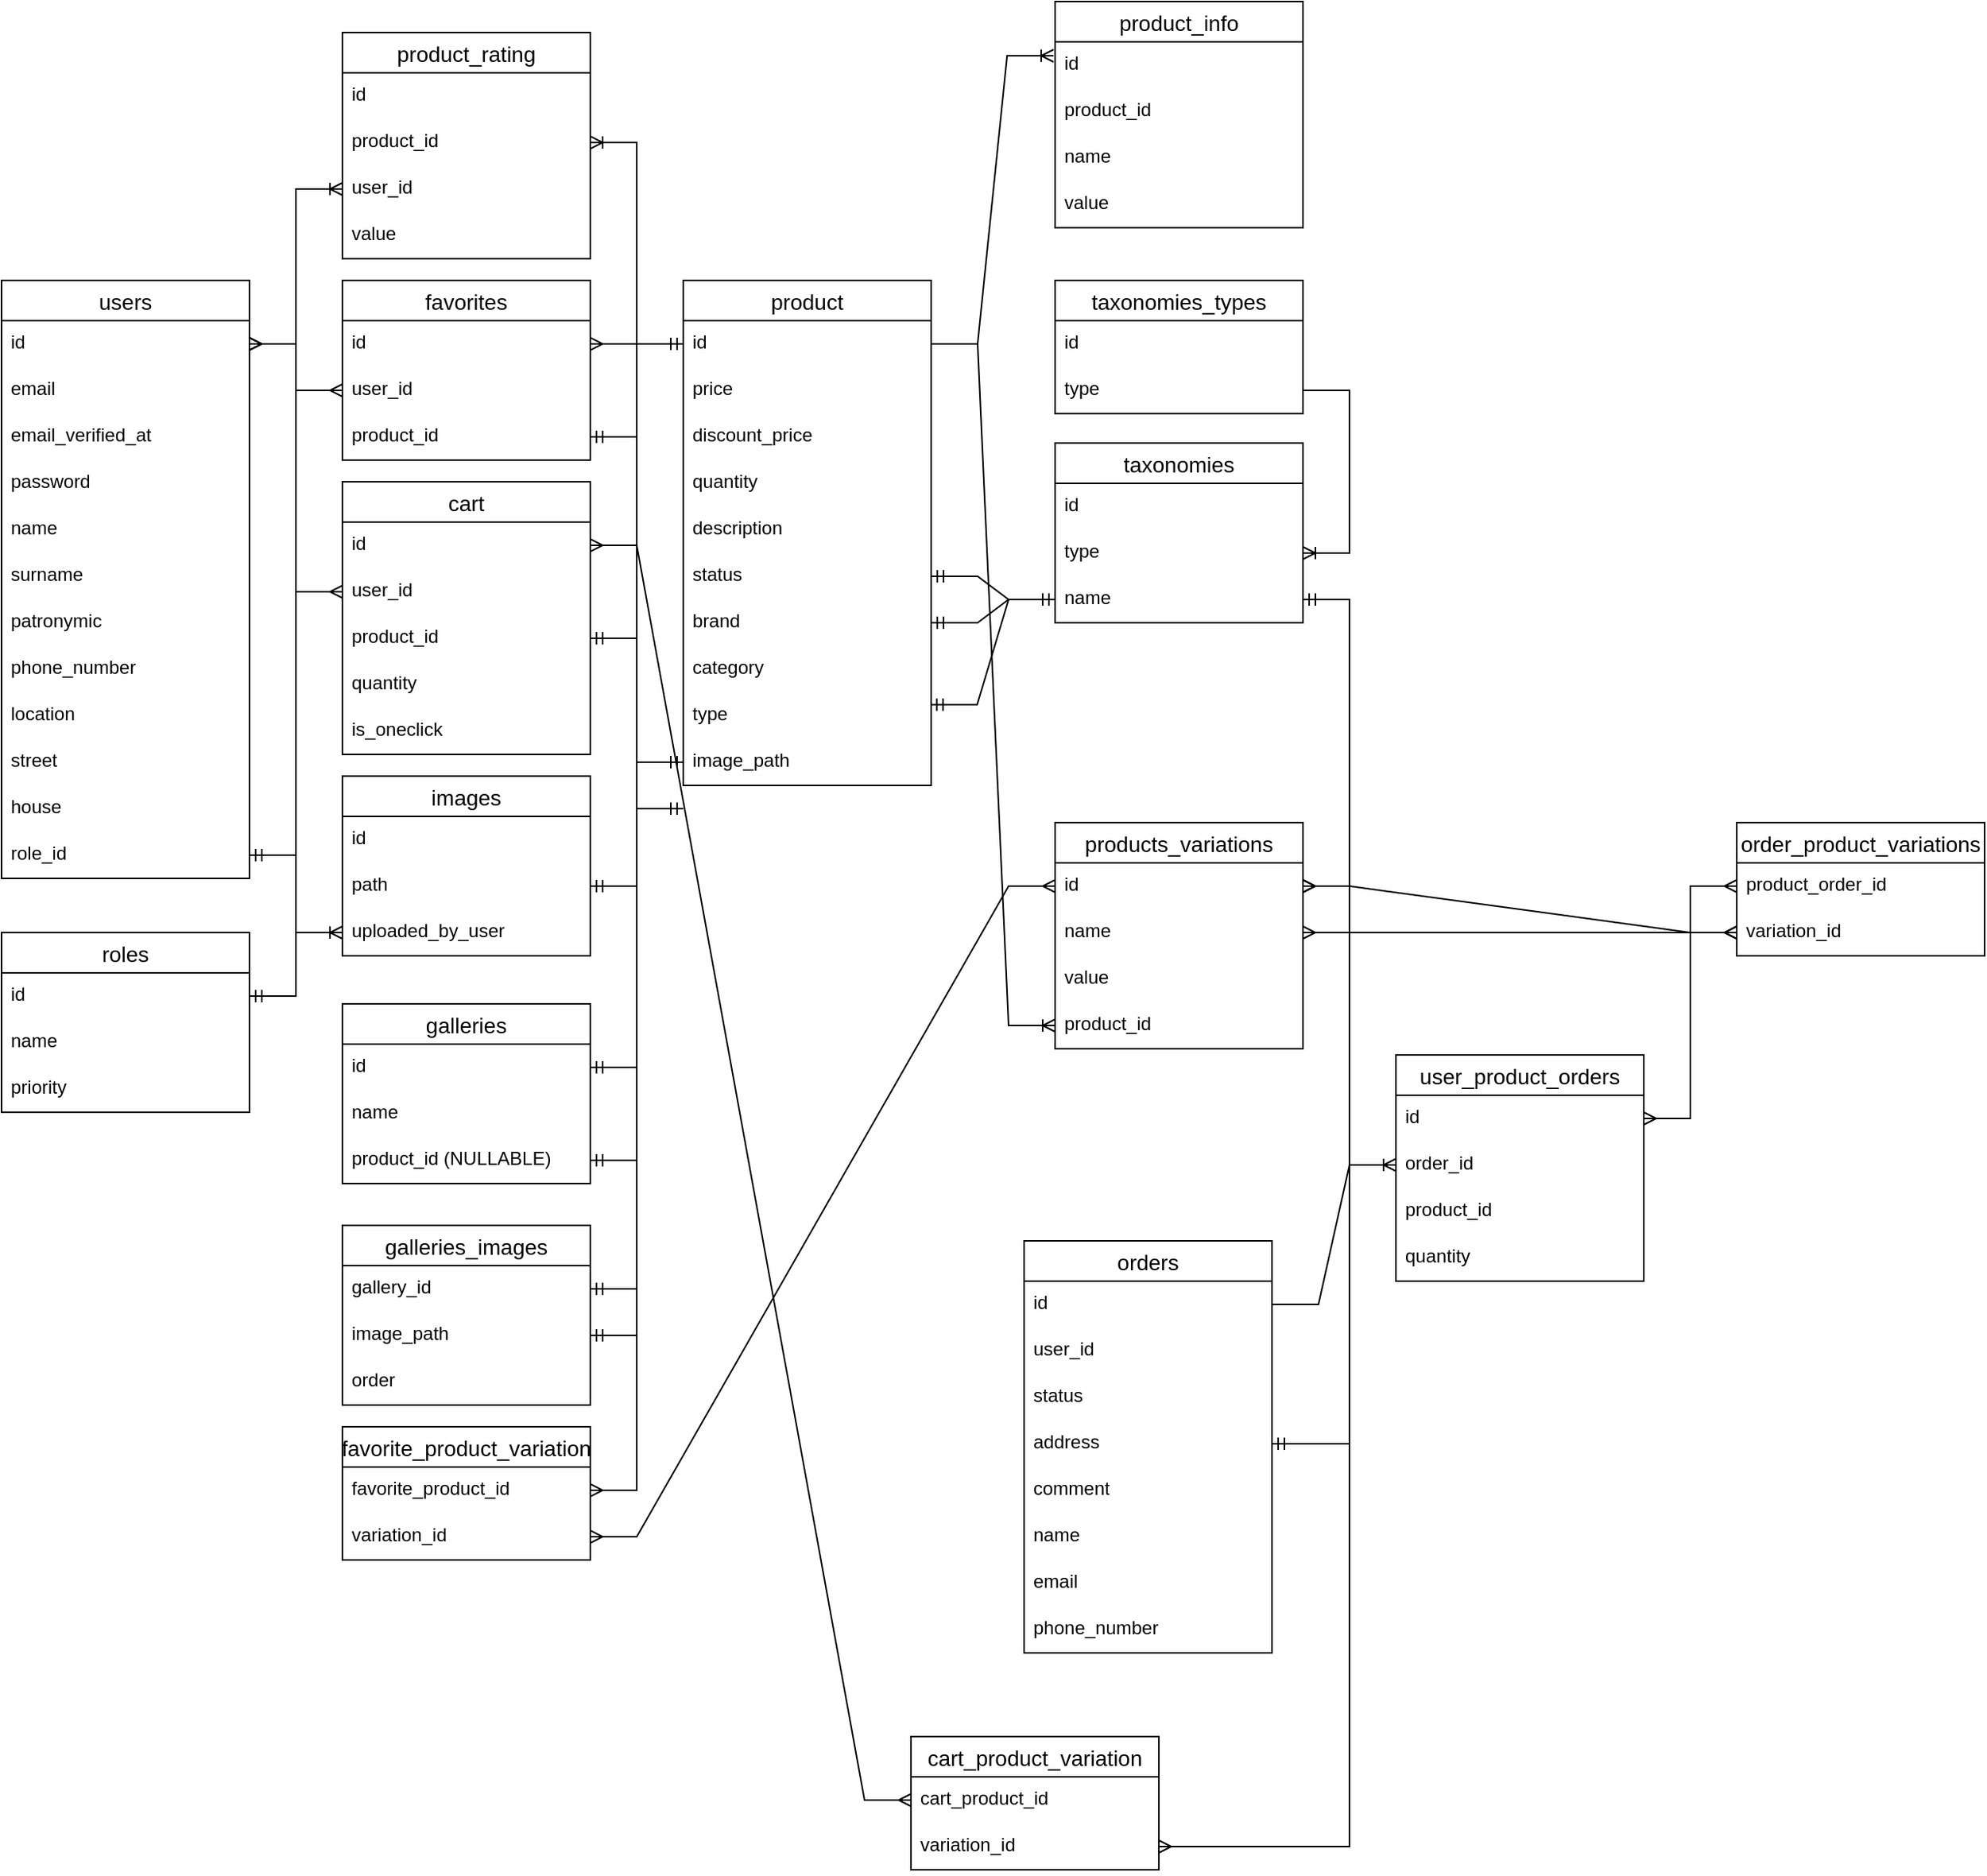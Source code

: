 <mxfile version="24.4.4" type="device">
  <diagram name="Страница — 1" id="0KLRjk4boROsnR19ZxE1">
    <mxGraphModel dx="1434" dy="1915" grid="1" gridSize="10" guides="1" tooltips="1" connect="1" arrows="1" fold="1" page="1" pageScale="1" pageWidth="827" pageHeight="1169" math="0" shadow="0">
      <root>
        <mxCell id="0" />
        <mxCell id="1" parent="0" />
        <mxCell id="eVIor8jqdRmrwRQDqGAC-1" value="users" style="swimlane;fontStyle=0;childLayout=stackLayout;horizontal=1;startSize=26;horizontalStack=0;resizeParent=1;resizeParentMax=0;resizeLast=0;collapsible=1;marginBottom=0;align=center;fontSize=14;" parent="1" vertex="1">
          <mxGeometry x="80" y="60" width="160" height="386" as="geometry" />
        </mxCell>
        <mxCell id="eVIor8jqdRmrwRQDqGAC-2" value="id&lt;div&gt;&lt;br&gt;&lt;/div&gt;" style="text;strokeColor=none;fillColor=none;spacingLeft=4;spacingRight=4;overflow=hidden;rotatable=0;points=[[0,0.5],[1,0.5]];portConstraint=eastwest;fontSize=12;whiteSpace=wrap;html=1;" parent="eVIor8jqdRmrwRQDqGAC-1" vertex="1">
          <mxGeometry y="26" width="160" height="30" as="geometry" />
        </mxCell>
        <mxCell id="eVIor8jqdRmrwRQDqGAC-3" value="email" style="text;strokeColor=none;fillColor=none;spacingLeft=4;spacingRight=4;overflow=hidden;rotatable=0;points=[[0,0.5],[1,0.5]];portConstraint=eastwest;fontSize=12;whiteSpace=wrap;html=1;" parent="eVIor8jqdRmrwRQDqGAC-1" vertex="1">
          <mxGeometry y="56" width="160" height="30" as="geometry" />
        </mxCell>
        <mxCell id="eVIor8jqdRmrwRQDqGAC-4" value="email_verified_at" style="text;strokeColor=none;fillColor=none;spacingLeft=4;spacingRight=4;overflow=hidden;rotatable=0;points=[[0,0.5],[1,0.5]];portConstraint=eastwest;fontSize=12;whiteSpace=wrap;html=1;" parent="eVIor8jqdRmrwRQDqGAC-1" vertex="1">
          <mxGeometry y="86" width="160" height="30" as="geometry" />
        </mxCell>
        <mxCell id="eVIor8jqdRmrwRQDqGAC-5" value="password" style="text;strokeColor=none;fillColor=none;spacingLeft=4;spacingRight=4;overflow=hidden;rotatable=0;points=[[0,0.5],[1,0.5]];portConstraint=eastwest;fontSize=12;whiteSpace=wrap;html=1;" parent="eVIor8jqdRmrwRQDqGAC-1" vertex="1">
          <mxGeometry y="116" width="160" height="30" as="geometry" />
        </mxCell>
        <mxCell id="eVIor8jqdRmrwRQDqGAC-11" value="name" style="text;strokeColor=none;fillColor=none;spacingLeft=4;spacingRight=4;overflow=hidden;rotatable=0;points=[[0,0.5],[1,0.5]];portConstraint=eastwest;fontSize=12;whiteSpace=wrap;html=1;" parent="eVIor8jqdRmrwRQDqGAC-1" vertex="1">
          <mxGeometry y="146" width="160" height="30" as="geometry" />
        </mxCell>
        <mxCell id="eVIor8jqdRmrwRQDqGAC-13" value="surname" style="text;strokeColor=none;fillColor=none;spacingLeft=4;spacingRight=4;overflow=hidden;rotatable=0;points=[[0,0.5],[1,0.5]];portConstraint=eastwest;fontSize=12;whiteSpace=wrap;html=1;" parent="eVIor8jqdRmrwRQDqGAC-1" vertex="1">
          <mxGeometry y="176" width="160" height="30" as="geometry" />
        </mxCell>
        <mxCell id="eVIor8jqdRmrwRQDqGAC-12" value="patronymic" style="text;strokeColor=none;fillColor=none;spacingLeft=4;spacingRight=4;overflow=hidden;rotatable=0;points=[[0,0.5],[1,0.5]];portConstraint=eastwest;fontSize=12;whiteSpace=wrap;html=1;" parent="eVIor8jqdRmrwRQDqGAC-1" vertex="1">
          <mxGeometry y="206" width="160" height="30" as="geometry" />
        </mxCell>
        <mxCell id="eVIor8jqdRmrwRQDqGAC-14" value="phone_number" style="text;strokeColor=none;fillColor=none;spacingLeft=4;spacingRight=4;overflow=hidden;rotatable=0;points=[[0,0.5],[1,0.5]];portConstraint=eastwest;fontSize=12;whiteSpace=wrap;html=1;" parent="eVIor8jqdRmrwRQDqGAC-1" vertex="1">
          <mxGeometry y="236" width="160" height="30" as="geometry" />
        </mxCell>
        <mxCell id="eVIor8jqdRmrwRQDqGAC-15" value="location" style="text;strokeColor=none;fillColor=none;spacingLeft=4;spacingRight=4;overflow=hidden;rotatable=0;points=[[0,0.5],[1,0.5]];portConstraint=eastwest;fontSize=12;whiteSpace=wrap;html=1;" parent="eVIor8jqdRmrwRQDqGAC-1" vertex="1">
          <mxGeometry y="266" width="160" height="30" as="geometry" />
        </mxCell>
        <mxCell id="eVIor8jqdRmrwRQDqGAC-16" value="street" style="text;strokeColor=none;fillColor=none;spacingLeft=4;spacingRight=4;overflow=hidden;rotatable=0;points=[[0,0.5],[1,0.5]];portConstraint=eastwest;fontSize=12;whiteSpace=wrap;html=1;" parent="eVIor8jqdRmrwRQDqGAC-1" vertex="1">
          <mxGeometry y="296" width="160" height="30" as="geometry" />
        </mxCell>
        <mxCell id="eVIor8jqdRmrwRQDqGAC-17" value="house" style="text;strokeColor=none;fillColor=none;spacingLeft=4;spacingRight=4;overflow=hidden;rotatable=0;points=[[0,0.5],[1,0.5]];portConstraint=eastwest;fontSize=12;whiteSpace=wrap;html=1;" parent="eVIor8jqdRmrwRQDqGAC-1" vertex="1">
          <mxGeometry y="326" width="160" height="30" as="geometry" />
        </mxCell>
        <mxCell id="eVIor8jqdRmrwRQDqGAC-18" value="role_id" style="text;strokeColor=none;fillColor=none;spacingLeft=4;spacingRight=4;overflow=hidden;rotatable=0;points=[[0,0.5],[1,0.5]];portConstraint=eastwest;fontSize=12;whiteSpace=wrap;html=1;" parent="eVIor8jqdRmrwRQDqGAC-1" vertex="1">
          <mxGeometry y="356" width="160" height="30" as="geometry" />
        </mxCell>
        <mxCell id="eVIor8jqdRmrwRQDqGAC-19" value="favorites" style="swimlane;fontStyle=0;childLayout=stackLayout;horizontal=1;startSize=26;horizontalStack=0;resizeParent=1;resizeParentMax=0;resizeLast=0;collapsible=1;marginBottom=0;align=center;fontSize=14;" parent="1" vertex="1">
          <mxGeometry x="300" y="60" width="160" height="116" as="geometry" />
        </mxCell>
        <mxCell id="eVIor8jqdRmrwRQDqGAC-20" value="id" style="text;strokeColor=none;fillColor=none;spacingLeft=4;spacingRight=4;overflow=hidden;rotatable=0;points=[[0,0.5],[1,0.5]];portConstraint=eastwest;fontSize=12;whiteSpace=wrap;html=1;" parent="eVIor8jqdRmrwRQDqGAC-19" vertex="1">
          <mxGeometry y="26" width="160" height="30" as="geometry" />
        </mxCell>
        <mxCell id="eVIor8jqdRmrwRQDqGAC-21" value="user_id" style="text;strokeColor=none;fillColor=none;spacingLeft=4;spacingRight=4;overflow=hidden;rotatable=0;points=[[0,0.5],[1,0.5]];portConstraint=eastwest;fontSize=12;whiteSpace=wrap;html=1;" parent="eVIor8jqdRmrwRQDqGAC-19" vertex="1">
          <mxGeometry y="56" width="160" height="30" as="geometry" />
        </mxCell>
        <mxCell id="eVIor8jqdRmrwRQDqGAC-22" value="product_id" style="text;strokeColor=none;fillColor=none;spacingLeft=4;spacingRight=4;overflow=hidden;rotatable=0;points=[[0,0.5],[1,0.5]];portConstraint=eastwest;fontSize=12;whiteSpace=wrap;html=1;" parent="eVIor8jqdRmrwRQDqGAC-19" vertex="1">
          <mxGeometry y="86" width="160" height="30" as="geometry" />
        </mxCell>
        <mxCell id="eVIor8jqdRmrwRQDqGAC-24" value="cart" style="swimlane;fontStyle=0;childLayout=stackLayout;horizontal=1;startSize=26;horizontalStack=0;resizeParent=1;resizeParentMax=0;resizeLast=0;collapsible=1;marginBottom=0;align=center;fontSize=14;" parent="1" vertex="1">
          <mxGeometry x="300" y="190" width="160" height="176" as="geometry" />
        </mxCell>
        <mxCell id="eVIor8jqdRmrwRQDqGAC-25" value="id" style="text;strokeColor=none;fillColor=none;spacingLeft=4;spacingRight=4;overflow=hidden;rotatable=0;points=[[0,0.5],[1,0.5]];portConstraint=eastwest;fontSize=12;whiteSpace=wrap;html=1;" parent="eVIor8jqdRmrwRQDqGAC-24" vertex="1">
          <mxGeometry y="26" width="160" height="30" as="geometry" />
        </mxCell>
        <mxCell id="eVIor8jqdRmrwRQDqGAC-26" value="user_id" style="text;strokeColor=none;fillColor=none;spacingLeft=4;spacingRight=4;overflow=hidden;rotatable=0;points=[[0,0.5],[1,0.5]];portConstraint=eastwest;fontSize=12;whiteSpace=wrap;html=1;" parent="eVIor8jqdRmrwRQDqGAC-24" vertex="1">
          <mxGeometry y="56" width="160" height="30" as="geometry" />
        </mxCell>
        <mxCell id="eVIor8jqdRmrwRQDqGAC-27" value="product_id" style="text;strokeColor=none;fillColor=none;spacingLeft=4;spacingRight=4;overflow=hidden;rotatable=0;points=[[0,0.5],[1,0.5]];portConstraint=eastwest;fontSize=12;whiteSpace=wrap;html=1;" parent="eVIor8jqdRmrwRQDqGAC-24" vertex="1">
          <mxGeometry y="86" width="160" height="30" as="geometry" />
        </mxCell>
        <mxCell id="eVIor8jqdRmrwRQDqGAC-32" value="quantity" style="text;strokeColor=none;fillColor=none;spacingLeft=4;spacingRight=4;overflow=hidden;rotatable=0;points=[[0,0.5],[1,0.5]];portConstraint=eastwest;fontSize=12;whiteSpace=wrap;html=1;" parent="eVIor8jqdRmrwRQDqGAC-24" vertex="1">
          <mxGeometry y="116" width="160" height="30" as="geometry" />
        </mxCell>
        <mxCell id="MGHwv4TvZFwmyJt3UdFU-7" value="is_oneclick" style="text;strokeColor=none;fillColor=none;spacingLeft=4;spacingRight=4;overflow=hidden;rotatable=0;points=[[0,0.5],[1,0.5]];portConstraint=eastwest;fontSize=12;whiteSpace=wrap;html=1;" parent="eVIor8jqdRmrwRQDqGAC-24" vertex="1">
          <mxGeometry y="146" width="160" height="30" as="geometry" />
        </mxCell>
        <mxCell id="eVIor8jqdRmrwRQDqGAC-35" value="" style="edgeStyle=entityRelationEdgeStyle;fontSize=12;html=1;endArrow=ERmany;startArrow=ERmany;rounded=0;exitX=1;exitY=0.5;exitDx=0;exitDy=0;" parent="1" source="eVIor8jqdRmrwRQDqGAC-2" target="eVIor8jqdRmrwRQDqGAC-26" edge="1">
          <mxGeometry width="100" height="100" relative="1" as="geometry">
            <mxPoint x="320" y="320" as="sourcePoint" />
            <mxPoint x="420" y="220" as="targetPoint" />
          </mxGeometry>
        </mxCell>
        <mxCell id="eVIor8jqdRmrwRQDqGAC-41" value="" style="edgeStyle=entityRelationEdgeStyle;fontSize=12;html=1;endArrow=ERmany;startArrow=ERmany;rounded=0;" parent="1" source="eVIor8jqdRmrwRQDqGAC-2" target="eVIor8jqdRmrwRQDqGAC-21" edge="1">
          <mxGeometry width="100" height="100" relative="1" as="geometry">
            <mxPoint x="320" y="320" as="sourcePoint" />
            <mxPoint x="420" y="220" as="targetPoint" />
          </mxGeometry>
        </mxCell>
        <mxCell id="eVIor8jqdRmrwRQDqGAC-42" value="product" style="swimlane;fontStyle=0;childLayout=stackLayout;horizontal=1;startSize=26;horizontalStack=0;resizeParent=1;resizeParentMax=0;resizeLast=0;collapsible=1;marginBottom=0;align=center;fontSize=14;" parent="1" vertex="1">
          <mxGeometry x="520" y="60" width="160" height="326" as="geometry" />
        </mxCell>
        <mxCell id="eVIor8jqdRmrwRQDqGAC-43" value="id" style="text;strokeColor=none;fillColor=none;spacingLeft=4;spacingRight=4;overflow=hidden;rotatable=0;points=[[0,0.5],[1,0.5]];portConstraint=eastwest;fontSize=12;whiteSpace=wrap;html=1;" parent="eVIor8jqdRmrwRQDqGAC-42" vertex="1">
          <mxGeometry y="26" width="160" height="30" as="geometry" />
        </mxCell>
        <mxCell id="eVIor8jqdRmrwRQDqGAC-44" value="price" style="text;strokeColor=none;fillColor=none;spacingLeft=4;spacingRight=4;overflow=hidden;rotatable=0;points=[[0,0.5],[1,0.5]];portConstraint=eastwest;fontSize=12;whiteSpace=wrap;html=1;" parent="eVIor8jqdRmrwRQDqGAC-42" vertex="1">
          <mxGeometry y="56" width="160" height="30" as="geometry" />
        </mxCell>
        <mxCell id="eVIor8jqdRmrwRQDqGAC-45" value="discount_price" style="text;strokeColor=none;fillColor=none;spacingLeft=4;spacingRight=4;overflow=hidden;rotatable=0;points=[[0,0.5],[1,0.5]];portConstraint=eastwest;fontSize=12;whiteSpace=wrap;html=1;" parent="eVIor8jqdRmrwRQDqGAC-42" vertex="1">
          <mxGeometry y="86" width="160" height="30" as="geometry" />
        </mxCell>
        <mxCell id="eVIor8jqdRmrwRQDqGAC-52" value="quantity" style="text;strokeColor=none;fillColor=none;spacingLeft=4;spacingRight=4;overflow=hidden;rotatable=0;points=[[0,0.5],[1,0.5]];portConstraint=eastwest;fontSize=12;whiteSpace=wrap;html=1;" parent="eVIor8jqdRmrwRQDqGAC-42" vertex="1">
          <mxGeometry y="116" width="160" height="30" as="geometry" />
        </mxCell>
        <mxCell id="eVIor8jqdRmrwRQDqGAC-51" value="description" style="text;strokeColor=none;fillColor=none;spacingLeft=4;spacingRight=4;overflow=hidden;rotatable=0;points=[[0,0.5],[1,0.5]];portConstraint=eastwest;fontSize=12;whiteSpace=wrap;html=1;" parent="eVIor8jqdRmrwRQDqGAC-42" vertex="1">
          <mxGeometry y="146" width="160" height="30" as="geometry" />
        </mxCell>
        <mxCell id="eVIor8jqdRmrwRQDqGAC-50" value="status" style="text;strokeColor=none;fillColor=none;spacingLeft=4;spacingRight=4;overflow=hidden;rotatable=0;points=[[0,0.5],[1,0.5]];portConstraint=eastwest;fontSize=12;whiteSpace=wrap;html=1;" parent="eVIor8jqdRmrwRQDqGAC-42" vertex="1">
          <mxGeometry y="176" width="160" height="30" as="geometry" />
        </mxCell>
        <mxCell id="eVIor8jqdRmrwRQDqGAC-49" value="brand" style="text;strokeColor=none;fillColor=none;spacingLeft=4;spacingRight=4;overflow=hidden;rotatable=0;points=[[0,0.5],[1,0.5]];portConstraint=eastwest;fontSize=12;whiteSpace=wrap;html=1;" parent="eVIor8jqdRmrwRQDqGAC-42" vertex="1">
          <mxGeometry y="206" width="160" height="30" as="geometry" />
        </mxCell>
        <mxCell id="eVIor8jqdRmrwRQDqGAC-47" value="category" style="text;strokeColor=none;fillColor=none;spacingLeft=4;spacingRight=4;overflow=hidden;rotatable=0;points=[[0,0.5],[1,0.5]];portConstraint=eastwest;fontSize=12;whiteSpace=wrap;html=1;" parent="eVIor8jqdRmrwRQDqGAC-42" vertex="1">
          <mxGeometry y="236" width="160" height="30" as="geometry" />
        </mxCell>
        <mxCell id="eVIor8jqdRmrwRQDqGAC-48" value="type" style="text;strokeColor=none;fillColor=none;spacingLeft=4;spacingRight=4;overflow=hidden;rotatable=0;points=[[0,0.5],[1,0.5]];portConstraint=eastwest;fontSize=12;whiteSpace=wrap;html=1;" parent="eVIor8jqdRmrwRQDqGAC-42" vertex="1">
          <mxGeometry y="266" width="160" height="30" as="geometry" />
        </mxCell>
        <mxCell id="eVIor8jqdRmrwRQDqGAC-53" value="image_path" style="text;strokeColor=none;fillColor=none;spacingLeft=4;spacingRight=4;overflow=hidden;rotatable=0;points=[[0,0.5],[1,0.5]];portConstraint=eastwest;fontSize=12;whiteSpace=wrap;html=1;" parent="eVIor8jqdRmrwRQDqGAC-42" vertex="1">
          <mxGeometry y="296" width="160" height="30" as="geometry" />
        </mxCell>
        <mxCell id="eVIor8jqdRmrwRQDqGAC-54" value="taxonomies_types" style="swimlane;fontStyle=0;childLayout=stackLayout;horizontal=1;startSize=26;horizontalStack=0;resizeParent=1;resizeParentMax=0;resizeLast=0;collapsible=1;marginBottom=0;align=center;fontSize=14;" parent="1" vertex="1">
          <mxGeometry x="760" y="60" width="160" height="86" as="geometry" />
        </mxCell>
        <mxCell id="eVIor8jqdRmrwRQDqGAC-55" value="id" style="text;strokeColor=none;fillColor=none;spacingLeft=4;spacingRight=4;overflow=hidden;rotatable=0;points=[[0,0.5],[1,0.5]];portConstraint=eastwest;fontSize=12;whiteSpace=wrap;html=1;" parent="eVIor8jqdRmrwRQDqGAC-54" vertex="1">
          <mxGeometry y="26" width="160" height="30" as="geometry" />
        </mxCell>
        <mxCell id="eVIor8jqdRmrwRQDqGAC-56" value="type" style="text;strokeColor=none;fillColor=none;spacingLeft=4;spacingRight=4;overflow=hidden;rotatable=0;points=[[0,0.5],[1,0.5]];portConstraint=eastwest;fontSize=12;whiteSpace=wrap;html=1;" parent="eVIor8jqdRmrwRQDqGAC-54" vertex="1">
          <mxGeometry y="56" width="160" height="30" as="geometry" />
        </mxCell>
        <mxCell id="eVIor8jqdRmrwRQDqGAC-58" value="taxonomies" style="swimlane;fontStyle=0;childLayout=stackLayout;horizontal=1;startSize=26;horizontalStack=0;resizeParent=1;resizeParentMax=0;resizeLast=0;collapsible=1;marginBottom=0;align=center;fontSize=14;" parent="1" vertex="1">
          <mxGeometry x="760" y="165" width="160" height="116" as="geometry" />
        </mxCell>
        <mxCell id="eVIor8jqdRmrwRQDqGAC-59" value="id" style="text;strokeColor=none;fillColor=none;spacingLeft=4;spacingRight=4;overflow=hidden;rotatable=0;points=[[0,0.5],[1,0.5]];portConstraint=eastwest;fontSize=12;whiteSpace=wrap;html=1;" parent="eVIor8jqdRmrwRQDqGAC-58" vertex="1">
          <mxGeometry y="26" width="160" height="30" as="geometry" />
        </mxCell>
        <mxCell id="eVIor8jqdRmrwRQDqGAC-60" value="type" style="text;strokeColor=none;fillColor=none;spacingLeft=4;spacingRight=4;overflow=hidden;rotatable=0;points=[[0,0.5],[1,0.5]];portConstraint=eastwest;fontSize=12;whiteSpace=wrap;html=1;" parent="eVIor8jqdRmrwRQDqGAC-58" vertex="1">
          <mxGeometry y="56" width="160" height="30" as="geometry" />
        </mxCell>
        <mxCell id="eVIor8jqdRmrwRQDqGAC-61" value="name" style="text;strokeColor=none;fillColor=none;spacingLeft=4;spacingRight=4;overflow=hidden;rotatable=0;points=[[0,0.5],[1,0.5]];portConstraint=eastwest;fontSize=12;whiteSpace=wrap;html=1;" parent="eVIor8jqdRmrwRQDqGAC-58" vertex="1">
          <mxGeometry y="86" width="160" height="30" as="geometry" />
        </mxCell>
        <mxCell id="eVIor8jqdRmrwRQDqGAC-63" value="" style="edgeStyle=entityRelationEdgeStyle;fontSize=12;html=1;endArrow=ERoneToMany;rounded=0;" parent="1" source="eVIor8jqdRmrwRQDqGAC-56" target="eVIor8jqdRmrwRQDqGAC-60" edge="1">
          <mxGeometry width="100" height="100" relative="1" as="geometry">
            <mxPoint x="780" y="260" as="sourcePoint" />
            <mxPoint x="880" y="160" as="targetPoint" />
          </mxGeometry>
        </mxCell>
        <mxCell id="eVIor8jqdRmrwRQDqGAC-64" value="" style="edgeStyle=entityRelationEdgeStyle;fontSize=12;html=1;endArrow=ERmandOne;startArrow=ERmandOne;rounded=0;" parent="1" source="eVIor8jqdRmrwRQDqGAC-50" target="eVIor8jqdRmrwRQDqGAC-61" edge="1">
          <mxGeometry width="100" height="100" relative="1" as="geometry">
            <mxPoint x="780" y="260" as="sourcePoint" />
            <mxPoint x="880" y="160" as="targetPoint" />
          </mxGeometry>
        </mxCell>
        <mxCell id="eVIor8jqdRmrwRQDqGAC-65" value="" style="edgeStyle=entityRelationEdgeStyle;fontSize=12;html=1;endArrow=ERmandOne;startArrow=ERmandOne;rounded=0;" parent="1" source="eVIor8jqdRmrwRQDqGAC-49" target="eVIor8jqdRmrwRQDqGAC-61" edge="1">
          <mxGeometry width="100" height="100" relative="1" as="geometry">
            <mxPoint x="690" y="320" as="sourcePoint" />
            <mxPoint x="790" y="220" as="targetPoint" />
          </mxGeometry>
        </mxCell>
        <mxCell id="eVIor8jqdRmrwRQDqGAC-66" value="" style="edgeStyle=entityRelationEdgeStyle;fontSize=12;html=1;endArrow=ERmandOne;startArrow=ERmandOne;rounded=0;exitX=0.998;exitY=0.264;exitDx=0;exitDy=0;exitPerimeter=0;" parent="1" source="eVIor8jqdRmrwRQDqGAC-48" target="eVIor8jqdRmrwRQDqGAC-61" edge="1">
          <mxGeometry width="100" height="100" relative="1" as="geometry">
            <mxPoint x="780" y="260" as="sourcePoint" />
            <mxPoint x="880" y="160" as="targetPoint" />
          </mxGeometry>
        </mxCell>
        <mxCell id="eVIor8jqdRmrwRQDqGAC-67" value="images" style="swimlane;fontStyle=0;childLayout=stackLayout;horizontal=1;startSize=26;horizontalStack=0;resizeParent=1;resizeParentMax=0;resizeLast=0;collapsible=1;marginBottom=0;align=center;fontSize=14;" parent="1" vertex="1">
          <mxGeometry x="300" y="380" width="160" height="116" as="geometry" />
        </mxCell>
        <mxCell id="eVIor8jqdRmrwRQDqGAC-68" value="id" style="text;strokeColor=none;fillColor=none;spacingLeft=4;spacingRight=4;overflow=hidden;rotatable=0;points=[[0,0.5],[1,0.5]];portConstraint=eastwest;fontSize=12;whiteSpace=wrap;html=1;" parent="eVIor8jqdRmrwRQDqGAC-67" vertex="1">
          <mxGeometry y="26" width="160" height="30" as="geometry" />
        </mxCell>
        <mxCell id="eVIor8jqdRmrwRQDqGAC-69" value="path" style="text;strokeColor=none;fillColor=none;spacingLeft=4;spacingRight=4;overflow=hidden;rotatable=0;points=[[0,0.5],[1,0.5]];portConstraint=eastwest;fontSize=12;whiteSpace=wrap;html=1;" parent="eVIor8jqdRmrwRQDqGAC-67" vertex="1">
          <mxGeometry y="56" width="160" height="30" as="geometry" />
        </mxCell>
        <mxCell id="eVIor8jqdRmrwRQDqGAC-71" value="uploaded_by_user" style="text;strokeColor=none;fillColor=none;spacingLeft=4;spacingRight=4;overflow=hidden;rotatable=0;points=[[0,0.5],[1,0.5]];portConstraint=eastwest;fontSize=12;whiteSpace=wrap;html=1;" parent="eVIor8jqdRmrwRQDqGAC-67" vertex="1">
          <mxGeometry y="86" width="160" height="30" as="geometry" />
        </mxCell>
        <mxCell id="eVIor8jqdRmrwRQDqGAC-72" value="" style="edgeStyle=entityRelationEdgeStyle;fontSize=12;html=1;endArrow=ERmandOne;startArrow=ERmandOne;rounded=0;" parent="1" source="eVIor8jqdRmrwRQDqGAC-53" target="eVIor8jqdRmrwRQDqGAC-69" edge="1">
          <mxGeometry width="100" height="100" relative="1" as="geometry">
            <mxPoint x="780" y="330" as="sourcePoint" />
            <mxPoint x="880" y="230" as="targetPoint" />
          </mxGeometry>
        </mxCell>
        <mxCell id="eVIor8jqdRmrwRQDqGAC-73" value="" style="edgeStyle=entityRelationEdgeStyle;fontSize=12;html=1;endArrow=ERmandOne;rounded=0;exitX=0;exitY=0.5;exitDx=0;exitDy=0;" parent="1" source="eVIor8jqdRmrwRQDqGAC-43" target="eVIor8jqdRmrwRQDqGAC-27" edge="1">
          <mxGeometry width="100" height="100" relative="1" as="geometry">
            <mxPoint x="820" y="40" as="sourcePoint" />
            <mxPoint x="630" y="-50" as="targetPoint" />
            <Array as="points">
              <mxPoint x="730" y="-10" />
              <mxPoint x="860" />
              <mxPoint x="840" y="10" />
            </Array>
          </mxGeometry>
        </mxCell>
        <mxCell id="eVIor8jqdRmrwRQDqGAC-75" value="" style="edgeStyle=entityRelationEdgeStyle;fontSize=12;html=1;endArrow=ERmandOne;rounded=0;" parent="1" source="eVIor8jqdRmrwRQDqGAC-43" target="eVIor8jqdRmrwRQDqGAC-22" edge="1">
          <mxGeometry width="100" height="100" relative="1" as="geometry">
            <mxPoint x="530" y="111" as="sourcePoint" />
            <mxPoint x="470" y="461" as="targetPoint" />
            <Array as="points">
              <mxPoint x="750" y="10" />
              <mxPoint x="880" y="20" />
              <mxPoint x="860" y="30" />
            </Array>
          </mxGeometry>
        </mxCell>
        <mxCell id="eVIor8jqdRmrwRQDqGAC-78" value="" style="edgeStyle=entityRelationEdgeStyle;fontSize=12;html=1;endArrow=ERoneToMany;rounded=0;" parent="1" source="eVIor8jqdRmrwRQDqGAC-2" target="eVIor8jqdRmrwRQDqGAC-71" edge="1">
          <mxGeometry width="100" height="100" relative="1" as="geometry">
            <mxPoint x="400" y="330" as="sourcePoint" />
            <mxPoint x="500" y="230" as="targetPoint" />
            <Array as="points">
              <mxPoint x="470" y="370" />
              <mxPoint x="400" y="560" />
            </Array>
          </mxGeometry>
        </mxCell>
        <mxCell id="eVIor8jqdRmrwRQDqGAC-83" value="orders" style="swimlane;fontStyle=0;childLayout=stackLayout;horizontal=1;startSize=26;horizontalStack=0;resizeParent=1;resizeParentMax=0;resizeLast=0;collapsible=1;marginBottom=0;align=center;fontSize=14;" parent="1" vertex="1">
          <mxGeometry x="740" y="680" width="160" height="266" as="geometry" />
        </mxCell>
        <mxCell id="eVIor8jqdRmrwRQDqGAC-84" value="id" style="text;strokeColor=none;fillColor=none;spacingLeft=4;spacingRight=4;overflow=hidden;rotatable=0;points=[[0,0.5],[1,0.5]];portConstraint=eastwest;fontSize=12;whiteSpace=wrap;html=1;" parent="eVIor8jqdRmrwRQDqGAC-83" vertex="1">
          <mxGeometry y="26" width="160" height="30" as="geometry" />
        </mxCell>
        <mxCell id="eVIor8jqdRmrwRQDqGAC-85" value="user_id" style="text;strokeColor=none;fillColor=none;spacingLeft=4;spacingRight=4;overflow=hidden;rotatable=0;points=[[0,0.5],[1,0.5]];portConstraint=eastwest;fontSize=12;whiteSpace=wrap;html=1;" parent="eVIor8jqdRmrwRQDqGAC-83" vertex="1">
          <mxGeometry y="56" width="160" height="30" as="geometry" />
        </mxCell>
        <mxCell id="MGHwv4TvZFwmyJt3UdFU-21" value="status" style="text;strokeColor=none;fillColor=none;spacingLeft=4;spacingRight=4;overflow=hidden;rotatable=0;points=[[0,0.5],[1,0.5]];portConstraint=eastwest;fontSize=12;whiteSpace=wrap;html=1;" parent="eVIor8jqdRmrwRQDqGAC-83" vertex="1">
          <mxGeometry y="86" width="160" height="30" as="geometry" />
        </mxCell>
        <mxCell id="eVIor8jqdRmrwRQDqGAC-93" value="address" style="text;strokeColor=none;fillColor=none;spacingLeft=4;spacingRight=4;overflow=hidden;rotatable=0;points=[[0,0.5],[1,0.5]];portConstraint=eastwest;fontSize=12;whiteSpace=wrap;html=1;" parent="eVIor8jqdRmrwRQDqGAC-83" vertex="1">
          <mxGeometry y="116" width="160" height="30" as="geometry" />
        </mxCell>
        <mxCell id="MGHwv4TvZFwmyJt3UdFU-22" value="comment" style="text;strokeColor=none;fillColor=none;spacingLeft=4;spacingRight=4;overflow=hidden;rotatable=0;points=[[0,0.5],[1,0.5]];portConstraint=eastwest;fontSize=12;whiteSpace=wrap;html=1;" parent="eVIor8jqdRmrwRQDqGAC-83" vertex="1">
          <mxGeometry y="146" width="160" height="30" as="geometry" />
        </mxCell>
        <mxCell id="MGHwv4TvZFwmyJt3UdFU-23" value="name" style="text;strokeColor=none;fillColor=none;spacingLeft=4;spacingRight=4;overflow=hidden;rotatable=0;points=[[0,0.5],[1,0.5]];portConstraint=eastwest;fontSize=12;whiteSpace=wrap;html=1;" parent="eVIor8jqdRmrwRQDqGAC-83" vertex="1">
          <mxGeometry y="176" width="160" height="30" as="geometry" />
        </mxCell>
        <mxCell id="MGHwv4TvZFwmyJt3UdFU-24" value="email" style="text;strokeColor=none;fillColor=none;spacingLeft=4;spacingRight=4;overflow=hidden;rotatable=0;points=[[0,0.5],[1,0.5]];portConstraint=eastwest;fontSize=12;whiteSpace=wrap;html=1;" parent="eVIor8jqdRmrwRQDqGAC-83" vertex="1">
          <mxGeometry y="206" width="160" height="30" as="geometry" />
        </mxCell>
        <mxCell id="MGHwv4TvZFwmyJt3UdFU-25" value="phone_number" style="text;strokeColor=none;fillColor=none;spacingLeft=4;spacingRight=4;overflow=hidden;rotatable=0;points=[[0,0.5],[1,0.5]];portConstraint=eastwest;fontSize=12;whiteSpace=wrap;html=1;" parent="eVIor8jqdRmrwRQDqGAC-83" vertex="1">
          <mxGeometry y="236" width="160" height="30" as="geometry" />
        </mxCell>
        <mxCell id="eVIor8jqdRmrwRQDqGAC-87" value="user_product_orders" style="swimlane;fontStyle=0;childLayout=stackLayout;horizontal=1;startSize=26;horizontalStack=0;resizeParent=1;resizeParentMax=0;resizeLast=0;collapsible=1;marginBottom=0;align=center;fontSize=14;" parent="1" vertex="1">
          <mxGeometry x="980" y="560" width="160" height="146" as="geometry" />
        </mxCell>
        <mxCell id="eVIor8jqdRmrwRQDqGAC-88" value="id" style="text;strokeColor=none;fillColor=none;spacingLeft=4;spacingRight=4;overflow=hidden;rotatable=0;points=[[0,0.5],[1,0.5]];portConstraint=eastwest;fontSize=12;whiteSpace=wrap;html=1;" parent="eVIor8jqdRmrwRQDqGAC-87" vertex="1">
          <mxGeometry y="26" width="160" height="30" as="geometry" />
        </mxCell>
        <mxCell id="eVIor8jqdRmrwRQDqGAC-89" value="order_id" style="text;strokeColor=none;fillColor=none;spacingLeft=4;spacingRight=4;overflow=hidden;rotatable=0;points=[[0,0.5],[1,0.5]];portConstraint=eastwest;fontSize=12;whiteSpace=wrap;html=1;" parent="eVIor8jqdRmrwRQDqGAC-87" vertex="1">
          <mxGeometry y="56" width="160" height="30" as="geometry" />
        </mxCell>
        <mxCell id="eVIor8jqdRmrwRQDqGAC-92" value="product_id" style="text;strokeColor=none;fillColor=none;spacingLeft=4;spacingRight=4;overflow=hidden;rotatable=0;points=[[0,0.5],[1,0.5]];portConstraint=eastwest;fontSize=12;whiteSpace=wrap;html=1;" parent="eVIor8jqdRmrwRQDqGAC-87" vertex="1">
          <mxGeometry y="86" width="160" height="30" as="geometry" />
        </mxCell>
        <mxCell id="eVIor8jqdRmrwRQDqGAC-90" value="quantity" style="text;strokeColor=none;fillColor=none;spacingLeft=4;spacingRight=4;overflow=hidden;rotatable=0;points=[[0,0.5],[1,0.5]];portConstraint=eastwest;fontSize=12;whiteSpace=wrap;html=1;" parent="eVIor8jqdRmrwRQDqGAC-87" vertex="1">
          <mxGeometry y="116" width="160" height="30" as="geometry" />
        </mxCell>
        <mxCell id="eVIor8jqdRmrwRQDqGAC-91" value="" style="edgeStyle=entityRelationEdgeStyle;fontSize=12;html=1;endArrow=ERoneToMany;rounded=0;" parent="1" source="eVIor8jqdRmrwRQDqGAC-84" target="eVIor8jqdRmrwRQDqGAC-89" edge="1">
          <mxGeometry width="100" height="100" relative="1" as="geometry">
            <mxPoint x="730" y="550" as="sourcePoint" />
            <mxPoint x="830" y="450" as="targetPoint" />
          </mxGeometry>
        </mxCell>
        <mxCell id="eVIor8jqdRmrwRQDqGAC-102" value="product_info" style="swimlane;fontStyle=0;childLayout=stackLayout;horizontal=1;startSize=26;horizontalStack=0;resizeParent=1;resizeParentMax=0;resizeLast=0;collapsible=1;marginBottom=0;align=center;fontSize=14;" parent="1" vertex="1">
          <mxGeometry x="760" y="-120" width="160" height="146" as="geometry" />
        </mxCell>
        <mxCell id="eVIor8jqdRmrwRQDqGAC-103" value="id" style="text;strokeColor=none;fillColor=none;spacingLeft=4;spacingRight=4;overflow=hidden;rotatable=0;points=[[0,0.5],[1,0.5]];portConstraint=eastwest;fontSize=12;whiteSpace=wrap;html=1;" parent="eVIor8jqdRmrwRQDqGAC-102" vertex="1">
          <mxGeometry y="26" width="160" height="30" as="geometry" />
        </mxCell>
        <mxCell id="eVIor8jqdRmrwRQDqGAC-104" value="product_id" style="text;strokeColor=none;fillColor=none;spacingLeft=4;spacingRight=4;overflow=hidden;rotatable=0;points=[[0,0.5],[1,0.5]];portConstraint=eastwest;fontSize=12;whiteSpace=wrap;html=1;" parent="eVIor8jqdRmrwRQDqGAC-102" vertex="1">
          <mxGeometry y="56" width="160" height="30" as="geometry" />
        </mxCell>
        <mxCell id="eVIor8jqdRmrwRQDqGAC-105" value="name" style="text;strokeColor=none;fillColor=none;spacingLeft=4;spacingRight=4;overflow=hidden;rotatable=0;points=[[0,0.5],[1,0.5]];portConstraint=eastwest;fontSize=12;whiteSpace=wrap;html=1;" parent="eVIor8jqdRmrwRQDqGAC-102" vertex="1">
          <mxGeometry y="86" width="160" height="30" as="geometry" />
        </mxCell>
        <mxCell id="eVIor8jqdRmrwRQDqGAC-106" value="value" style="text;strokeColor=none;fillColor=none;spacingLeft=4;spacingRight=4;overflow=hidden;rotatable=0;points=[[0,0.5],[1,0.5]];portConstraint=eastwest;fontSize=12;whiteSpace=wrap;html=1;" parent="eVIor8jqdRmrwRQDqGAC-102" vertex="1">
          <mxGeometry y="116" width="160" height="30" as="geometry" />
        </mxCell>
        <mxCell id="eVIor8jqdRmrwRQDqGAC-107" value="" style="edgeStyle=entityRelationEdgeStyle;fontSize=12;html=1;endArrow=ERoneToMany;rounded=0;entryX=-0.006;entryY=0.3;entryDx=0;entryDy=0;entryPerimeter=0;" parent="1" source="eVIor8jqdRmrwRQDqGAC-43" target="eVIor8jqdRmrwRQDqGAC-103" edge="1">
          <mxGeometry width="100" height="100" relative="1" as="geometry">
            <mxPoint x="630" y="470" as="sourcePoint" />
            <mxPoint x="730" y="370" as="targetPoint" />
          </mxGeometry>
        </mxCell>
        <mxCell id="eVIor8jqdRmrwRQDqGAC-108" value="product_rating" style="swimlane;fontStyle=0;childLayout=stackLayout;horizontal=1;startSize=26;horizontalStack=0;resizeParent=1;resizeParentMax=0;resizeLast=0;collapsible=1;marginBottom=0;align=center;fontSize=14;" parent="1" vertex="1">
          <mxGeometry x="300" y="-100" width="160" height="146" as="geometry" />
        </mxCell>
        <mxCell id="eVIor8jqdRmrwRQDqGAC-109" value="id" style="text;strokeColor=none;fillColor=none;spacingLeft=4;spacingRight=4;overflow=hidden;rotatable=0;points=[[0,0.5],[1,0.5]];portConstraint=eastwest;fontSize=12;whiteSpace=wrap;html=1;" parent="eVIor8jqdRmrwRQDqGAC-108" vertex="1">
          <mxGeometry y="26" width="160" height="30" as="geometry" />
        </mxCell>
        <mxCell id="eVIor8jqdRmrwRQDqGAC-110" value="product_id" style="text;strokeColor=none;fillColor=none;spacingLeft=4;spacingRight=4;overflow=hidden;rotatable=0;points=[[0,0.5],[1,0.5]];portConstraint=eastwest;fontSize=12;whiteSpace=wrap;html=1;" parent="eVIor8jqdRmrwRQDqGAC-108" vertex="1">
          <mxGeometry y="56" width="160" height="30" as="geometry" />
        </mxCell>
        <mxCell id="eVIor8jqdRmrwRQDqGAC-112" value="user_id" style="text;strokeColor=none;fillColor=none;spacingLeft=4;spacingRight=4;overflow=hidden;rotatable=0;points=[[0,0.5],[1,0.5]];portConstraint=eastwest;fontSize=12;whiteSpace=wrap;html=1;" parent="eVIor8jqdRmrwRQDqGAC-108" vertex="1">
          <mxGeometry y="86" width="160" height="30" as="geometry" />
        </mxCell>
        <mxCell id="eVIor8jqdRmrwRQDqGAC-111" value="value" style="text;strokeColor=none;fillColor=none;spacingLeft=4;spacingRight=4;overflow=hidden;rotatable=0;points=[[0,0.5],[1,0.5]];portConstraint=eastwest;fontSize=12;whiteSpace=wrap;html=1;" parent="eVIor8jqdRmrwRQDqGAC-108" vertex="1">
          <mxGeometry y="116" width="160" height="30" as="geometry" />
        </mxCell>
        <mxCell id="eVIor8jqdRmrwRQDqGAC-113" value="" style="edgeStyle=entityRelationEdgeStyle;fontSize=12;html=1;endArrow=ERoneToMany;rounded=0;" parent="1" source="eVIor8jqdRmrwRQDqGAC-43" target="eVIor8jqdRmrwRQDqGAC-110" edge="1">
          <mxGeometry width="100" height="100" relative="1" as="geometry">
            <mxPoint x="640" y="90" as="sourcePoint" />
            <mxPoint x="740" y="-10" as="targetPoint" />
          </mxGeometry>
        </mxCell>
        <mxCell id="eVIor8jqdRmrwRQDqGAC-114" value="" style="edgeStyle=entityRelationEdgeStyle;fontSize=12;html=1;endArrow=ERoneToMany;rounded=0;" parent="1" source="eVIor8jqdRmrwRQDqGAC-2" target="eVIor8jqdRmrwRQDqGAC-112" edge="1">
          <mxGeometry width="100" height="100" relative="1" as="geometry">
            <mxPoint x="590" y="120" as="sourcePoint" />
            <mxPoint x="690" y="20" as="targetPoint" />
          </mxGeometry>
        </mxCell>
        <mxCell id="eVIor8jqdRmrwRQDqGAC-115" value="products_variations" style="swimlane;fontStyle=0;childLayout=stackLayout;horizontal=1;startSize=26;horizontalStack=0;resizeParent=1;resizeParentMax=0;resizeLast=0;collapsible=1;marginBottom=0;align=center;fontSize=14;" parent="1" vertex="1">
          <mxGeometry x="760" y="410" width="160" height="146" as="geometry" />
        </mxCell>
        <mxCell id="eVIor8jqdRmrwRQDqGAC-116" value="id" style="text;strokeColor=none;fillColor=none;spacingLeft=4;spacingRight=4;overflow=hidden;rotatable=0;points=[[0,0.5],[1,0.5]];portConstraint=eastwest;fontSize=12;whiteSpace=wrap;html=1;" parent="eVIor8jqdRmrwRQDqGAC-115" vertex="1">
          <mxGeometry y="26" width="160" height="30" as="geometry" />
        </mxCell>
        <mxCell id="eVIor8jqdRmrwRQDqGAC-117" value="name" style="text;strokeColor=none;fillColor=none;spacingLeft=4;spacingRight=4;overflow=hidden;rotatable=0;points=[[0,0.5],[1,0.5]];portConstraint=eastwest;fontSize=12;whiteSpace=wrap;html=1;" parent="eVIor8jqdRmrwRQDqGAC-115" vertex="1">
          <mxGeometry y="56" width="160" height="30" as="geometry" />
        </mxCell>
        <mxCell id="slV9IxCuR193d5VTneTp-2" value="value" style="text;strokeColor=none;fillColor=none;spacingLeft=4;spacingRight=4;overflow=hidden;rotatable=0;points=[[0,0.5],[1,0.5]];portConstraint=eastwest;fontSize=12;whiteSpace=wrap;html=1;" parent="eVIor8jqdRmrwRQDqGAC-115" vertex="1">
          <mxGeometry y="86" width="160" height="30" as="geometry" />
        </mxCell>
        <mxCell id="eVIor8jqdRmrwRQDqGAC-119" value="product_id" style="text;strokeColor=none;fillColor=none;spacingLeft=4;spacingRight=4;overflow=hidden;rotatable=0;points=[[0,0.5],[1,0.5]];portConstraint=eastwest;fontSize=12;whiteSpace=wrap;html=1;" parent="eVIor8jqdRmrwRQDqGAC-115" vertex="1">
          <mxGeometry y="116" width="160" height="30" as="geometry" />
        </mxCell>
        <mxCell id="eVIor8jqdRmrwRQDqGAC-120" value="" style="edgeStyle=entityRelationEdgeStyle;fontSize=12;html=1;endArrow=ERoneToMany;rounded=0;" parent="1" source="eVIor8jqdRmrwRQDqGAC-43" target="eVIor8jqdRmrwRQDqGAC-119" edge="1">
          <mxGeometry width="100" height="100" relative="1" as="geometry">
            <mxPoint x="620" y="290" as="sourcePoint" />
            <mxPoint x="720" y="190" as="targetPoint" />
          </mxGeometry>
        </mxCell>
        <mxCell id="eVIor8jqdRmrwRQDqGAC-128" value="order_product_variations" style="swimlane;fontStyle=0;childLayout=stackLayout;horizontal=1;startSize=26;horizontalStack=0;resizeParent=1;resizeParentMax=0;resizeLast=0;collapsible=1;marginBottom=0;align=center;fontSize=14;" parent="1" vertex="1">
          <mxGeometry x="1200" y="410" width="160" height="86" as="geometry" />
        </mxCell>
        <mxCell id="eVIor8jqdRmrwRQDqGAC-129" value="product_order_id" style="text;strokeColor=none;fillColor=none;spacingLeft=4;spacingRight=4;overflow=hidden;rotatable=0;points=[[0,0.5],[1,0.5]];portConstraint=eastwest;fontSize=12;whiteSpace=wrap;html=1;" parent="eVIor8jqdRmrwRQDqGAC-128" vertex="1">
          <mxGeometry y="26" width="160" height="30" as="geometry" />
        </mxCell>
        <mxCell id="CrW0UHlKH-QhooyAhKrI-3" value="variation_id" style="text;strokeColor=none;fillColor=none;spacingLeft=4;spacingRight=4;overflow=hidden;rotatable=0;points=[[0,0.5],[1,0.5]];portConstraint=eastwest;fontSize=12;whiteSpace=wrap;html=1;" parent="eVIor8jqdRmrwRQDqGAC-128" vertex="1">
          <mxGeometry y="56" width="160" height="30" as="geometry" />
        </mxCell>
        <mxCell id="eVIor8jqdRmrwRQDqGAC-135" value="" style="edgeStyle=entityRelationEdgeStyle;fontSize=12;html=1;endArrow=ERmany;startArrow=ERmany;rounded=0;" parent="1" source="eVIor8jqdRmrwRQDqGAC-88" target="eVIor8jqdRmrwRQDqGAC-129" edge="1">
          <mxGeometry width="100" height="100" relative="1" as="geometry">
            <mxPoint x="610" y="630" as="sourcePoint" />
            <mxPoint x="710" y="530" as="targetPoint" />
          </mxGeometry>
        </mxCell>
        <mxCell id="eVIor8jqdRmrwRQDqGAC-150" value="roles" style="swimlane;fontStyle=0;childLayout=stackLayout;horizontal=1;startSize=26;horizontalStack=0;resizeParent=1;resizeParentMax=0;resizeLast=0;collapsible=1;marginBottom=0;align=center;fontSize=14;" parent="1" vertex="1">
          <mxGeometry x="80" y="481" width="160" height="116" as="geometry" />
        </mxCell>
        <mxCell id="eVIor8jqdRmrwRQDqGAC-151" value="id" style="text;strokeColor=none;fillColor=none;spacingLeft=4;spacingRight=4;overflow=hidden;rotatable=0;points=[[0,0.5],[1,0.5]];portConstraint=eastwest;fontSize=12;whiteSpace=wrap;html=1;" parent="eVIor8jqdRmrwRQDqGAC-150" vertex="1">
          <mxGeometry y="26" width="160" height="30" as="geometry" />
        </mxCell>
        <mxCell id="eVIor8jqdRmrwRQDqGAC-152" value="name" style="text;strokeColor=none;fillColor=none;spacingLeft=4;spacingRight=4;overflow=hidden;rotatable=0;points=[[0,0.5],[1,0.5]];portConstraint=eastwest;fontSize=12;whiteSpace=wrap;html=1;" parent="eVIor8jqdRmrwRQDqGAC-150" vertex="1">
          <mxGeometry y="56" width="160" height="30" as="geometry" />
        </mxCell>
        <mxCell id="eVIor8jqdRmrwRQDqGAC-154" value="priority" style="text;strokeColor=none;fillColor=none;spacingLeft=4;spacingRight=4;overflow=hidden;rotatable=0;points=[[0,0.5],[1,0.5]];portConstraint=eastwest;fontSize=12;whiteSpace=wrap;html=1;" parent="eVIor8jqdRmrwRQDqGAC-150" vertex="1">
          <mxGeometry y="86" width="160" height="30" as="geometry" />
        </mxCell>
        <mxCell id="eVIor8jqdRmrwRQDqGAC-156" value="" style="edgeStyle=entityRelationEdgeStyle;fontSize=12;html=1;endArrow=ERmandOne;startArrow=ERmandOne;rounded=0;" parent="1" source="eVIor8jqdRmrwRQDqGAC-151" target="eVIor8jqdRmrwRQDqGAC-18" edge="1">
          <mxGeometry width="100" height="100" relative="1" as="geometry">
            <mxPoint x="-50" y="560" as="sourcePoint" />
            <mxPoint x="50" y="460" as="targetPoint" />
          </mxGeometry>
        </mxCell>
        <mxCell id="MGHwv4TvZFwmyJt3UdFU-1" value="cart_product_variation" style="swimlane;fontStyle=0;childLayout=stackLayout;horizontal=1;startSize=26;horizontalStack=0;resizeParent=1;resizeParentMax=0;resizeLast=0;collapsible=1;marginBottom=0;align=center;fontSize=14;" parent="1" vertex="1">
          <mxGeometry x="667" y="1000" width="160" height="86" as="geometry" />
        </mxCell>
        <mxCell id="MGHwv4TvZFwmyJt3UdFU-2" value="cart_product_id" style="text;strokeColor=none;fillColor=none;spacingLeft=4;spacingRight=4;overflow=hidden;rotatable=0;points=[[0,0.5],[1,0.5]];portConstraint=eastwest;fontSize=12;whiteSpace=wrap;html=1;" parent="MGHwv4TvZFwmyJt3UdFU-1" vertex="1">
          <mxGeometry y="26" width="160" height="30" as="geometry" />
        </mxCell>
        <mxCell id="CrW0UHlKH-QhooyAhKrI-2" value="variation_id" style="text;strokeColor=none;fillColor=none;spacingLeft=4;spacingRight=4;overflow=hidden;rotatable=0;points=[[0,0.5],[1,0.5]];portConstraint=eastwest;fontSize=12;whiteSpace=wrap;html=1;" parent="MGHwv4TvZFwmyJt3UdFU-1" vertex="1">
          <mxGeometry y="56" width="160" height="30" as="geometry" />
        </mxCell>
        <mxCell id="MGHwv4TvZFwmyJt3UdFU-8" value="" style="edgeStyle=entityRelationEdgeStyle;fontSize=12;html=1;endArrow=ERmany;startArrow=ERmany;rounded=0;" parent="1" source="eVIor8jqdRmrwRQDqGAC-25" target="MGHwv4TvZFwmyJt3UdFU-2" edge="1">
          <mxGeometry width="100" height="100" relative="1" as="geometry">
            <mxPoint x="620" y="720" as="sourcePoint" />
            <mxPoint x="520" y="820" as="targetPoint" />
            <Array as="points">
              <mxPoint x="670" y="810" />
              <mxPoint x="560" y="530" />
            </Array>
          </mxGeometry>
        </mxCell>
        <mxCell id="MGHwv4TvZFwmyJt3UdFU-10" value="favorite_product_variation" style="swimlane;fontStyle=0;childLayout=stackLayout;horizontal=1;startSize=26;horizontalStack=0;resizeParent=1;resizeParentMax=0;resizeLast=0;collapsible=1;marginBottom=0;align=center;fontSize=14;" parent="1" vertex="1">
          <mxGeometry x="300" y="800" width="160" height="86" as="geometry" />
        </mxCell>
        <mxCell id="MGHwv4TvZFwmyJt3UdFU-11" value="favorite_product_id" style="text;strokeColor=none;fillColor=none;spacingLeft=4;spacingRight=4;overflow=hidden;rotatable=0;points=[[0,0.5],[1,0.5]];portConstraint=eastwest;fontSize=12;whiteSpace=wrap;html=1;" parent="MGHwv4TvZFwmyJt3UdFU-10" vertex="1">
          <mxGeometry y="26" width="160" height="30" as="geometry" />
        </mxCell>
        <mxCell id="CrW0UHlKH-QhooyAhKrI-1" value="variation_id" style="text;strokeColor=none;fillColor=none;spacingLeft=4;spacingRight=4;overflow=hidden;rotatable=0;points=[[0,0.5],[1,0.5]];portConstraint=eastwest;fontSize=12;whiteSpace=wrap;html=1;" parent="MGHwv4TvZFwmyJt3UdFU-10" vertex="1">
          <mxGeometry y="56" width="160" height="30" as="geometry" />
        </mxCell>
        <mxCell id="MGHwv4TvZFwmyJt3UdFU-14" value="" style="edgeStyle=entityRelationEdgeStyle;fontSize=12;html=1;endArrow=ERmany;startArrow=ERmany;rounded=0;" parent="1" source="MGHwv4TvZFwmyJt3UdFU-11" target="eVIor8jqdRmrwRQDqGAC-20" edge="1">
          <mxGeometry width="100" height="100" relative="1" as="geometry">
            <mxPoint x="500" y="870" as="sourcePoint" />
            <mxPoint x="600" y="770" as="targetPoint" />
          </mxGeometry>
        </mxCell>
        <mxCell id="MGHwv4TvZFwmyJt3UdFU-17" value="" style="edgeStyle=entityRelationEdgeStyle;fontSize=12;html=1;endArrow=ERmandOne;startArrow=ERmandOne;rounded=0;" parent="1" source="eVIor8jqdRmrwRQDqGAC-93" target="eVIor8jqdRmrwRQDqGAC-61" edge="1">
          <mxGeometry width="100" height="100" relative="1" as="geometry">
            <mxPoint x="810" y="530" as="sourcePoint" />
            <mxPoint x="980" y="260" as="targetPoint" />
          </mxGeometry>
        </mxCell>
        <mxCell id="slV9IxCuR193d5VTneTp-6" value="" style="edgeStyle=entityRelationEdgeStyle;fontSize=12;html=1;endArrow=ERmany;startArrow=ERmany;rounded=0;" parent="1" source="eVIor8jqdRmrwRQDqGAC-116" target="CrW0UHlKH-QhooyAhKrI-3" edge="1">
          <mxGeometry width="100" height="100" relative="1" as="geometry">
            <mxPoint x="1010" y="1000" as="sourcePoint" />
            <mxPoint x="1200" y="511" as="targetPoint" />
          </mxGeometry>
        </mxCell>
        <mxCell id="CrW0UHlKH-QhooyAhKrI-4" value="" style="edgeStyle=entityRelationEdgeStyle;fontSize=12;html=1;endArrow=ERmany;startArrow=ERmany;rounded=0;" parent="1" source="CrW0UHlKH-QhooyAhKrI-1" target="eVIor8jqdRmrwRQDqGAC-116" edge="1">
          <mxGeometry width="100" height="100" relative="1" as="geometry">
            <mxPoint x="470" y="817" as="sourcePoint" />
            <mxPoint x="770" y="521" as="targetPoint" />
          </mxGeometry>
        </mxCell>
        <mxCell id="CrW0UHlKH-QhooyAhKrI-5" value="" style="edgeStyle=entityRelationEdgeStyle;fontSize=12;html=1;endArrow=ERmany;startArrow=ERmany;rounded=0;" parent="1" source="CrW0UHlKH-QhooyAhKrI-2" target="eVIor8jqdRmrwRQDqGAC-116" edge="1">
          <mxGeometry width="100" height="100" relative="1" as="geometry">
            <mxPoint x="260" y="1126" as="sourcePoint" />
            <mxPoint x="560" y="830" as="targetPoint" />
          </mxGeometry>
        </mxCell>
        <mxCell id="CrW0UHlKH-QhooyAhKrI-6" value="" style="edgeStyle=entityRelationEdgeStyle;fontSize=12;html=1;endArrow=ERmany;startArrow=ERmany;rounded=0;" parent="1" source="CrW0UHlKH-QhooyAhKrI-3" target="eVIor8jqdRmrwRQDqGAC-117" edge="1">
          <mxGeometry width="100" height="100" relative="1" as="geometry">
            <mxPoint x="490" y="837" as="sourcePoint" />
            <mxPoint x="790" y="541" as="targetPoint" />
          </mxGeometry>
        </mxCell>
        <mxCell id="DSBDnaRUc8ONtjWXtmQJ-1" value="galleries" style="swimlane;fontStyle=0;childLayout=stackLayout;horizontal=1;startSize=26;horizontalStack=0;resizeParent=1;resizeParentMax=0;resizeLast=0;collapsible=1;marginBottom=0;align=center;fontSize=14;" parent="1" vertex="1">
          <mxGeometry x="300" y="527" width="160" height="116" as="geometry" />
        </mxCell>
        <mxCell id="DSBDnaRUc8ONtjWXtmQJ-2" value="id" style="text;strokeColor=none;fillColor=none;spacingLeft=4;spacingRight=4;overflow=hidden;rotatable=0;points=[[0,0.5],[1,0.5]];portConstraint=eastwest;fontSize=12;whiteSpace=wrap;html=1;" parent="DSBDnaRUc8ONtjWXtmQJ-1" vertex="1">
          <mxGeometry y="26" width="160" height="30" as="geometry" />
        </mxCell>
        <mxCell id="DSBDnaRUc8ONtjWXtmQJ-5" value="name" style="text;strokeColor=none;fillColor=none;spacingLeft=4;spacingRight=4;overflow=hidden;rotatable=0;points=[[0,0.5],[1,0.5]];portConstraint=eastwest;fontSize=12;whiteSpace=wrap;html=1;" parent="DSBDnaRUc8ONtjWXtmQJ-1" vertex="1">
          <mxGeometry y="56" width="160" height="30" as="geometry" />
        </mxCell>
        <mxCell id="ToO3clv73qauzPWWlujb-1" value="product_id (NULLABLE)" style="text;strokeColor=none;fillColor=none;spacingLeft=4;spacingRight=4;overflow=hidden;rotatable=0;points=[[0,0.5],[1,0.5]];portConstraint=eastwest;fontSize=12;whiteSpace=wrap;html=1;" parent="DSBDnaRUc8ONtjWXtmQJ-1" vertex="1">
          <mxGeometry y="86" width="160" height="30" as="geometry" />
        </mxCell>
        <mxCell id="DSBDnaRUc8ONtjWXtmQJ-6" value="galleries_images" style="swimlane;fontStyle=0;childLayout=stackLayout;horizontal=1;startSize=26;horizontalStack=0;resizeParent=1;resizeParentMax=0;resizeLast=0;collapsible=1;marginBottom=0;align=center;fontSize=14;" parent="1" vertex="1">
          <mxGeometry x="300" y="670" width="160" height="116" as="geometry" />
        </mxCell>
        <mxCell id="DSBDnaRUc8ONtjWXtmQJ-7" value="gallery_id" style="text;strokeColor=none;fillColor=none;spacingLeft=4;spacingRight=4;overflow=hidden;rotatable=0;points=[[0,0.5],[1,0.5]];portConstraint=eastwest;fontSize=12;whiteSpace=wrap;html=1;" parent="DSBDnaRUc8ONtjWXtmQJ-6" vertex="1">
          <mxGeometry y="26" width="160" height="30" as="geometry" />
        </mxCell>
        <mxCell id="DSBDnaRUc8ONtjWXtmQJ-8" value="image_path" style="text;strokeColor=none;fillColor=none;spacingLeft=4;spacingRight=4;overflow=hidden;rotatable=0;points=[[0,0.5],[1,0.5]];portConstraint=eastwest;fontSize=12;whiteSpace=wrap;html=1;" parent="DSBDnaRUc8ONtjWXtmQJ-6" vertex="1">
          <mxGeometry y="56" width="160" height="30" as="geometry" />
        </mxCell>
        <mxCell id="DSBDnaRUc8ONtjWXtmQJ-9" value="order" style="text;strokeColor=none;fillColor=none;spacingLeft=4;spacingRight=4;overflow=hidden;rotatable=0;points=[[0,0.5],[1,0.5]];portConstraint=eastwest;fontSize=12;whiteSpace=wrap;html=1;" parent="DSBDnaRUc8ONtjWXtmQJ-6" vertex="1">
          <mxGeometry y="86" width="160" height="30" as="geometry" />
        </mxCell>
        <mxCell id="DSBDnaRUc8ONtjWXtmQJ-10" value="" style="edgeStyle=entityRelationEdgeStyle;fontSize=12;html=1;endArrow=ERmandOne;startArrow=ERmandOne;rounded=0;" parent="1" source="DSBDnaRUc8ONtjWXtmQJ-7" target="DSBDnaRUc8ONtjWXtmQJ-2" edge="1">
          <mxGeometry width="100" height="100" relative="1" as="geometry">
            <mxPoint x="550" y="530" as="sourcePoint" />
            <mxPoint x="650" y="430" as="targetPoint" />
          </mxGeometry>
        </mxCell>
        <mxCell id="DSBDnaRUc8ONtjWXtmQJ-11" value="" style="edgeStyle=entityRelationEdgeStyle;fontSize=12;html=1;endArrow=ERmandOne;startArrow=ERmandOne;rounded=0;" parent="1" source="DSBDnaRUc8ONtjWXtmQJ-8" target="eVIor8jqdRmrwRQDqGAC-69" edge="1">
          <mxGeometry width="100" height="100" relative="1" as="geometry">
            <mxPoint x="550" y="530" as="sourcePoint" />
            <mxPoint x="650" y="430" as="targetPoint" />
          </mxGeometry>
        </mxCell>
        <mxCell id="6-dYOnnzhWW78prteJto-2" value="" style="edgeStyle=entityRelationEdgeStyle;fontSize=12;html=1;endArrow=ERmandOne;startArrow=ERmandOne;rounded=0;" parent="1" source="DSBDnaRUc8ONtjWXtmQJ-2" edge="1">
          <mxGeometry width="100" height="100" relative="1" as="geometry">
            <mxPoint x="480" y="490" as="sourcePoint" />
            <mxPoint x="520" y="401" as="targetPoint" />
          </mxGeometry>
        </mxCell>
        <mxCell id="PbwMhoYKUo_qGRfNbWkg-1" value="" style="edgeStyle=entityRelationEdgeStyle;fontSize=12;html=1;endArrow=ERmandOne;startArrow=ERmandOne;rounded=0;" edge="1" parent="1" source="ToO3clv73qauzPWWlujb-1" target="eVIor8jqdRmrwRQDqGAC-43">
          <mxGeometry width="100" height="100" relative="1" as="geometry">
            <mxPoint x="680" y="600" as="sourcePoint" />
            <mxPoint x="780" y="500" as="targetPoint" />
          </mxGeometry>
        </mxCell>
      </root>
    </mxGraphModel>
  </diagram>
</mxfile>
